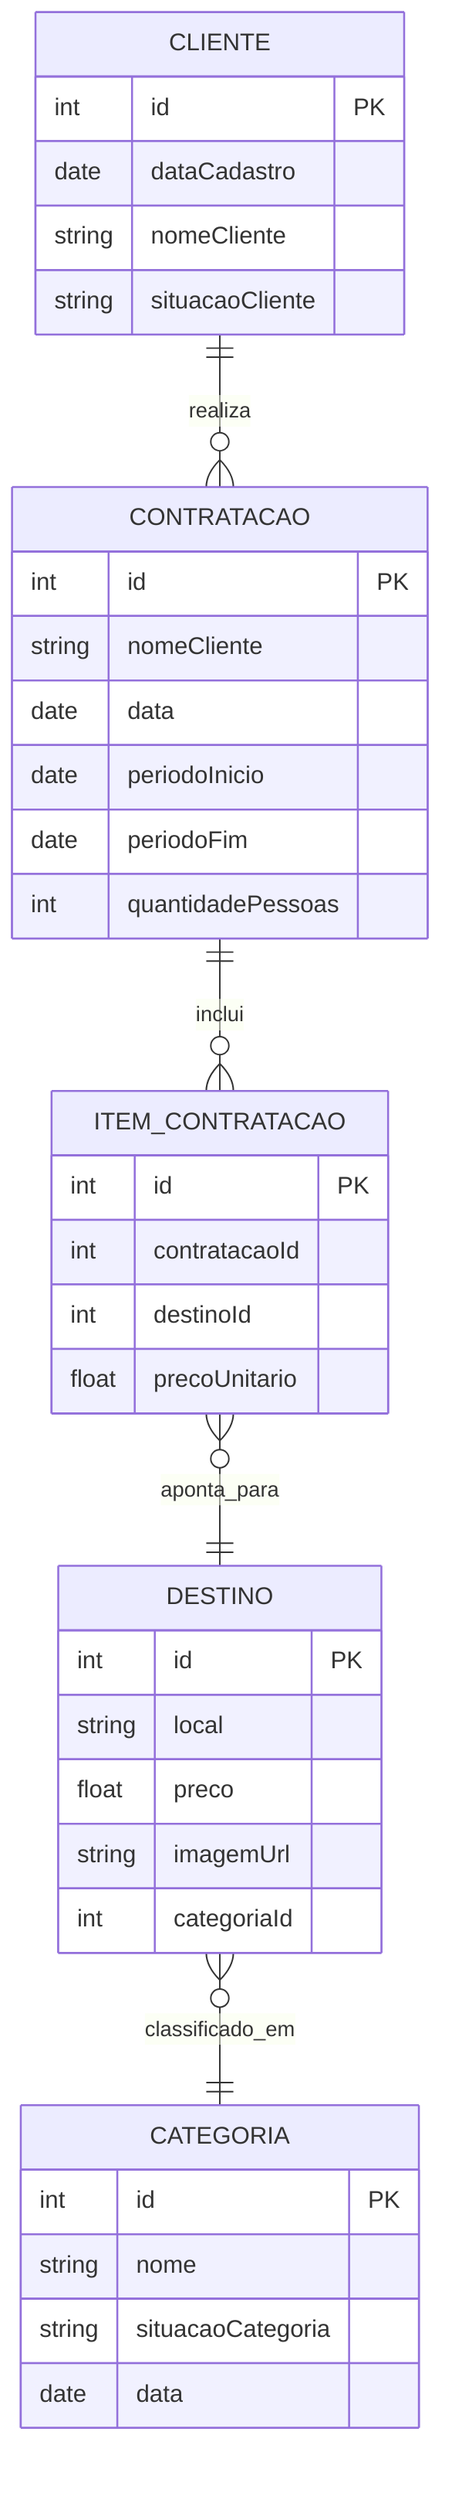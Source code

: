 %%{init:{"securityLevel":"loose","flowchart":{"htmlLabels":true,"rankdir":"LR"}}}%%
erDiagram
CLIENTE ||--o{ CONTRATACAO : realiza
CONTRATACAO ||--o{ ITEM_CONTRATACAO : inclui
ITEM_CONTRATACAO }o--|| DESTINO : aponta_para
DESTINO }o--|| CATEGORIA : classificado_em
CLIENTE {
    int    id PK
    date   dataCadastro
    string nomeCliente
    string situacaoCliente
}
CATEGORIA {
    int    id PK
    string nome
    string situacaoCategoria
    date   data
}
DESTINO {
    int    id PK
    string local
    float  preco
    string imagemUrl
    int    categoriaId
}
CONTRATACAO {
    int    id PK
    string nomeCliente
    date   data
    date   periodoInicio
    date   periodoFim
    int    quantidadePessoas
}
ITEM_CONTRATACAO {
    int    id PK
    int    contratacaoId
    int    destinoId
    float  precoUnitario
}